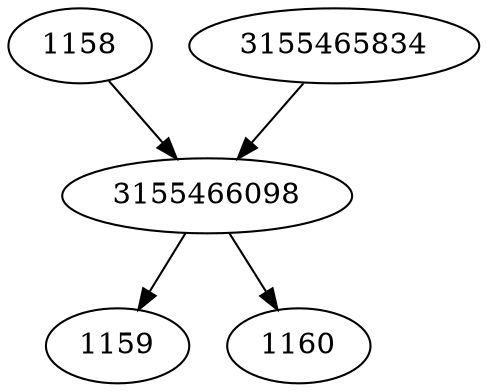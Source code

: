 strict digraph  {
1158;
1159;
1160;
3155465834;
3155466098;
1158 -> 3155466098;
3155465834 -> 3155466098;
3155466098 -> 1159;
3155466098 -> 1160;
}
